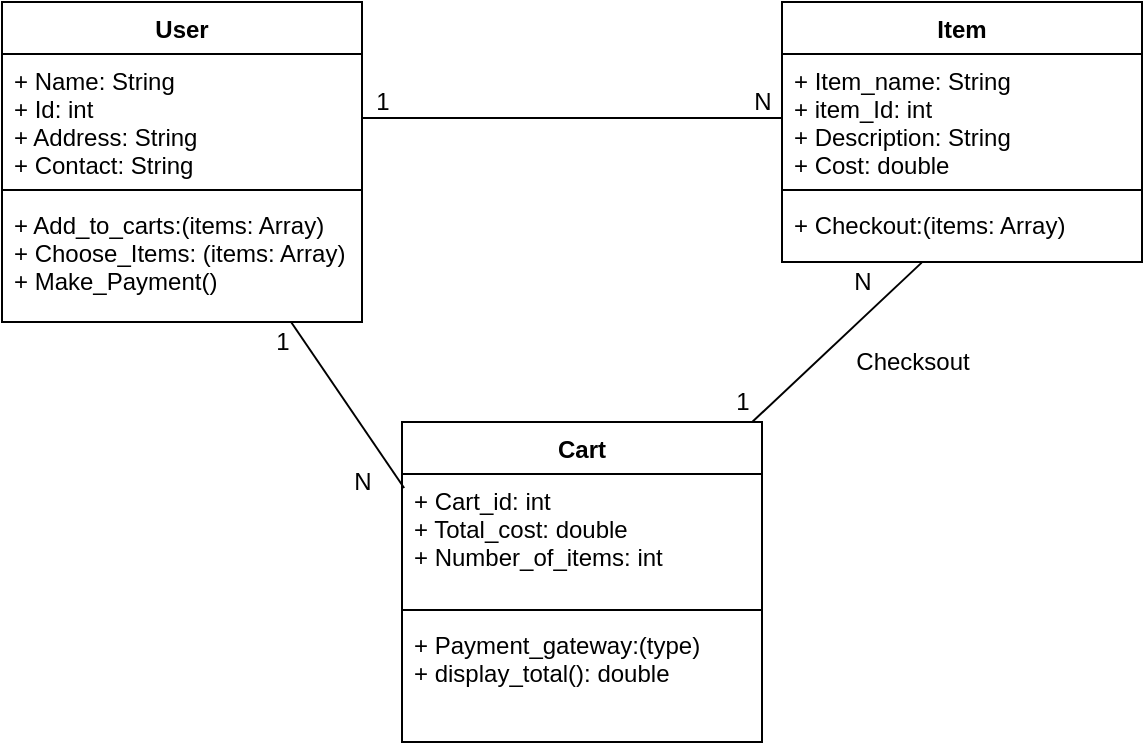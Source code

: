 <mxfile version="14.8.0" type="device"><diagram id="F2KqQbbBm0Ey1ljvyysY" name="Page-1"><mxGraphModel dx="1038" dy="571" grid="1" gridSize="10" guides="1" tooltips="1" connect="1" arrows="1" fold="1" page="1" pageScale="1" pageWidth="850" pageHeight="1100" math="0" shadow="0"><root><mxCell id="0"/><mxCell id="1" parent="0"/><mxCell id="ibHgutd6YwWmY6pQOdtO-18" style="edgeStyle=none;rounded=0;orthogonalLoop=1;jettySize=auto;html=1;entryX=0.006;entryY=0.109;entryDx=0;entryDy=0;entryPerimeter=0;endArrow=none;endFill=0;" edge="1" parent="1" source="ibHgutd6YwWmY6pQOdtO-1" target="ibHgutd6YwWmY6pQOdtO-14"><mxGeometry relative="1" as="geometry"/></mxCell><mxCell id="ibHgutd6YwWmY6pQOdtO-1" value="User" style="swimlane;fontStyle=1;align=center;verticalAlign=top;childLayout=stackLayout;horizontal=1;startSize=26;horizontalStack=0;resizeParent=1;resizeParentMax=0;resizeLast=0;collapsible=1;marginBottom=0;" vertex="1" parent="1"><mxGeometry x="130" y="70" width="180" height="160" as="geometry"/></mxCell><mxCell id="ibHgutd6YwWmY6pQOdtO-2" value="+ Name: String&#10;+ Id: int&#10;+ Address: String&#10;+ Contact: String" style="text;strokeColor=none;fillColor=none;align=left;verticalAlign=top;spacingLeft=4;spacingRight=4;overflow=hidden;rotatable=0;points=[[0,0.5],[1,0.5]];portConstraint=eastwest;" vertex="1" parent="ibHgutd6YwWmY6pQOdtO-1"><mxGeometry y="26" width="180" height="64" as="geometry"/></mxCell><mxCell id="ibHgutd6YwWmY6pQOdtO-3" value="" style="line;strokeWidth=1;fillColor=none;align=left;verticalAlign=middle;spacingTop=-1;spacingLeft=3;spacingRight=3;rotatable=0;labelPosition=right;points=[];portConstraint=eastwest;" vertex="1" parent="ibHgutd6YwWmY6pQOdtO-1"><mxGeometry y="90" width="180" height="8" as="geometry"/></mxCell><mxCell id="ibHgutd6YwWmY6pQOdtO-4" value="+ Add_to_carts:(items: Array)&#10;+ Choose_Items: (items: Array)&#10;+ Make_Payment()" style="text;strokeColor=none;fillColor=none;align=left;verticalAlign=top;spacingLeft=4;spacingRight=4;overflow=hidden;rotatable=0;points=[[0,0.5],[1,0.5]];portConstraint=eastwest;" vertex="1" parent="ibHgutd6YwWmY6pQOdtO-1"><mxGeometry y="98" width="180" height="62" as="geometry"/></mxCell><mxCell id="ibHgutd6YwWmY6pQOdtO-9" value="Item" style="swimlane;fontStyle=1;align=center;verticalAlign=top;childLayout=stackLayout;horizontal=1;startSize=26;horizontalStack=0;resizeParent=1;resizeParentMax=0;resizeLast=0;collapsible=1;marginBottom=0;" vertex="1" parent="1"><mxGeometry x="520" y="70" width="180" height="130" as="geometry"/></mxCell><mxCell id="ibHgutd6YwWmY6pQOdtO-10" value="+ Item_name: String&#10;+ item_Id: int&#10;+ Description: String&#10;+ Cost: double" style="text;strokeColor=none;fillColor=none;align=left;verticalAlign=top;spacingLeft=4;spacingRight=4;overflow=hidden;rotatable=0;points=[[0,0.5],[1,0.5]];portConstraint=eastwest;" vertex="1" parent="ibHgutd6YwWmY6pQOdtO-9"><mxGeometry y="26" width="180" height="64" as="geometry"/></mxCell><mxCell id="ibHgutd6YwWmY6pQOdtO-11" value="" style="line;strokeWidth=1;fillColor=none;align=left;verticalAlign=middle;spacingTop=-1;spacingLeft=3;spacingRight=3;rotatable=0;labelPosition=right;points=[];portConstraint=eastwest;" vertex="1" parent="ibHgutd6YwWmY6pQOdtO-9"><mxGeometry y="90" width="180" height="8" as="geometry"/></mxCell><mxCell id="ibHgutd6YwWmY6pQOdtO-12" value="+ Checkout:(items: Array)" style="text;strokeColor=none;fillColor=none;align=left;verticalAlign=top;spacingLeft=4;spacingRight=4;overflow=hidden;rotatable=0;points=[[0,0.5],[1,0.5]];portConstraint=eastwest;" vertex="1" parent="ibHgutd6YwWmY6pQOdtO-9"><mxGeometry y="98" width="180" height="32" as="geometry"/></mxCell><mxCell id="ibHgutd6YwWmY6pQOdtO-20" style="edgeStyle=none;rounded=0;orthogonalLoop=1;jettySize=auto;html=1;endArrow=none;endFill=0;entryX=0.388;entryY=1.01;entryDx=0;entryDy=0;entryPerimeter=0;" edge="1" parent="1" source="ibHgutd6YwWmY6pQOdtO-13" target="ibHgutd6YwWmY6pQOdtO-12"><mxGeometry relative="1" as="geometry"><mxPoint x="588" y="203" as="targetPoint"/></mxGeometry></mxCell><mxCell id="ibHgutd6YwWmY6pQOdtO-13" value="Cart" style="swimlane;fontStyle=1;align=center;verticalAlign=top;childLayout=stackLayout;horizontal=1;startSize=26;horizontalStack=0;resizeParent=1;resizeParentMax=0;resizeLast=0;collapsible=1;marginBottom=0;" vertex="1" parent="1"><mxGeometry x="330" y="280" width="180" height="160" as="geometry"/></mxCell><mxCell id="ibHgutd6YwWmY6pQOdtO-14" value="+ Cart_id: int&#10;+ Total_cost: double&#10;+ Number_of_items: int" style="text;strokeColor=none;fillColor=none;align=left;verticalAlign=top;spacingLeft=4;spacingRight=4;overflow=hidden;rotatable=0;points=[[0,0.5],[1,0.5]];portConstraint=eastwest;" vertex="1" parent="ibHgutd6YwWmY6pQOdtO-13"><mxGeometry y="26" width="180" height="64" as="geometry"/></mxCell><mxCell id="ibHgutd6YwWmY6pQOdtO-15" value="" style="line;strokeWidth=1;fillColor=none;align=left;verticalAlign=middle;spacingTop=-1;spacingLeft=3;spacingRight=3;rotatable=0;labelPosition=right;points=[];portConstraint=eastwest;" vertex="1" parent="ibHgutd6YwWmY6pQOdtO-13"><mxGeometry y="90" width="180" height="8" as="geometry"/></mxCell><mxCell id="ibHgutd6YwWmY6pQOdtO-16" value="+ Payment_gateway:(type)&#10;+ display_total(): double&#10;" style="text;strokeColor=none;fillColor=none;align=left;verticalAlign=top;spacingLeft=4;spacingRight=4;overflow=hidden;rotatable=0;points=[[0,0.5],[1,0.5]];portConstraint=eastwest;" vertex="1" parent="ibHgutd6YwWmY6pQOdtO-13"><mxGeometry y="98" width="180" height="62" as="geometry"/></mxCell><mxCell id="ibHgutd6YwWmY6pQOdtO-17" style="rounded=0;orthogonalLoop=1;jettySize=auto;html=1;entryX=0;entryY=0.5;entryDx=0;entryDy=0;endArrow=none;endFill=0;" edge="1" parent="1" source="ibHgutd6YwWmY6pQOdtO-2" target="ibHgutd6YwWmY6pQOdtO-10"><mxGeometry relative="1" as="geometry"/></mxCell><mxCell id="ibHgutd6YwWmY6pQOdtO-21" value="1" style="text;html=1;align=center;verticalAlign=middle;resizable=0;points=[];autosize=1;strokeColor=none;" vertex="1" parent="1"><mxGeometry x="310" y="110" width="20" height="20" as="geometry"/></mxCell><mxCell id="ibHgutd6YwWmY6pQOdtO-22" value="1" style="text;html=1;align=center;verticalAlign=middle;resizable=0;points=[];autosize=1;strokeColor=none;" vertex="1" parent="1"><mxGeometry x="260" y="230" width="20" height="20" as="geometry"/></mxCell><mxCell id="ibHgutd6YwWmY6pQOdtO-23" value="1" style="text;html=1;align=center;verticalAlign=middle;resizable=0;points=[];autosize=1;strokeColor=none;" vertex="1" parent="1"><mxGeometry x="490" y="260" width="20" height="20" as="geometry"/></mxCell><mxCell id="ibHgutd6YwWmY6pQOdtO-24" value="N" style="text;html=1;align=center;verticalAlign=middle;resizable=0;points=[];autosize=1;strokeColor=none;" vertex="1" parent="1"><mxGeometry x="550" y="200" width="20" height="20" as="geometry"/></mxCell><mxCell id="ibHgutd6YwWmY6pQOdtO-26" value="N" style="text;html=1;align=center;verticalAlign=middle;resizable=0;points=[];autosize=1;strokeColor=none;" vertex="1" parent="1"><mxGeometry x="500" y="110" width="20" height="20" as="geometry"/></mxCell><mxCell id="ibHgutd6YwWmY6pQOdtO-27" value="N" style="text;html=1;align=center;verticalAlign=middle;resizable=0;points=[];autosize=1;strokeColor=none;" vertex="1" parent="1"><mxGeometry x="300" y="300" width="20" height="20" as="geometry"/></mxCell><mxCell id="ibHgutd6YwWmY6pQOdtO-28" value="Checksout" style="text;html=1;align=center;verticalAlign=middle;resizable=0;points=[];autosize=1;strokeColor=none;" vertex="1" parent="1"><mxGeometry x="550" y="240" width="70" height="20" as="geometry"/></mxCell></root></mxGraphModel></diagram></mxfile>